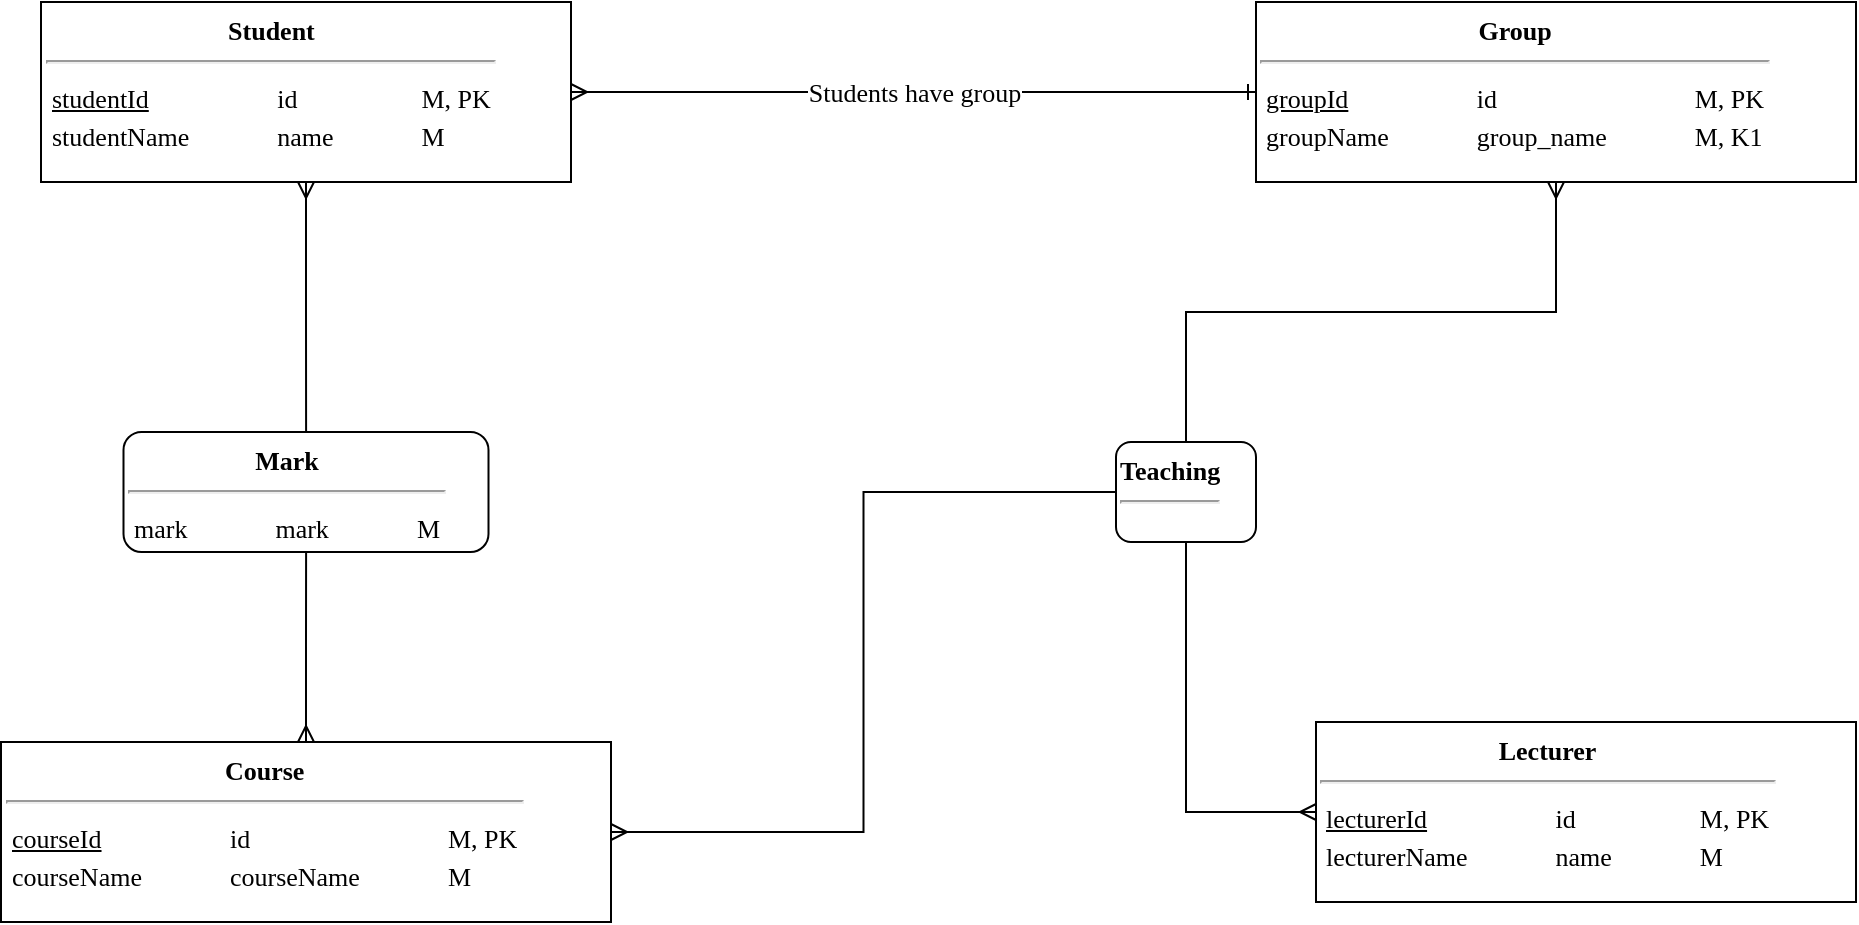 <mxfile version="13.7.6" type="github">
  <diagram id="-2KBxyQ0JONFqMdHkOVX" name="Page-1">
    <mxGraphModel dx="1038" dy="548" grid="1" gridSize="10" guides="1" tooltips="1" connect="1" arrows="1" fold="1" page="1" pageScale="1" pageWidth="1169" pageHeight="827" math="0" shadow="0">
      <root>
        <mxCell id="0" />
        <mxCell id="1" parent="0" />
        <mxCell id="etBZ5mgMGRcYt6O1adPR-24" value="Students have group" style="edgeStyle=orthogonalEdgeStyle;rounded=0;orthogonalLoop=1;jettySize=auto;html=1;fontFamily=Verdana;fontSize=13;endArrow=ERone;endFill=0;startArrow=ERmany;startFill=0;" parent="1" source="etBZ5mgMGRcYt6O1adPR-15" target="etBZ5mgMGRcYt6O1adPR-18" edge="1">
          <mxGeometry relative="1" as="geometry">
            <mxPoint x="490" y="145" as="targetPoint" />
          </mxGeometry>
        </mxCell>
        <mxCell id="etBZ5mgMGRcYt6O1adPR-15" value="&lt;div style=&quot;text-align: center ; font-size: 13px&quot;&gt;&lt;b style=&quot;font-size: 13px&quot;&gt;Student&lt;/b&gt;&lt;/div&gt;&lt;hr style=&quot;font-size: 13px&quot;&gt;&lt;table style=&quot;font-size: 13px&quot;&gt;&lt;tbody style=&quot;font-size: 13px&quot;&gt;&lt;tr style=&quot;font-size: 13px&quot;&gt;&lt;td style=&quot;font-size: 13px&quot;&gt;&lt;u&gt;studentId&lt;/u&gt;&lt;/td&gt;&lt;td style=&quot;font-size: 13px&quot;&gt;&lt;blockquote style=&quot;margin: 0px 0px 0px 40px ; border: none ; padding: 0px ; font-size: 13px&quot;&gt;id&lt;/blockquote&gt;&lt;/td&gt;&lt;td style=&quot;font-size: 13px&quot;&gt;&lt;blockquote style=&quot;margin: 0px 0px 0px 40px ; border: none ; padding: 0px ; font-size: 13px&quot;&gt;M, PK&lt;/blockquote&gt;&lt;/td&gt;&lt;/tr&gt;&lt;tr style=&quot;font-size: 13px&quot;&gt;&lt;td style=&quot;font-size: 13px&quot;&gt;studentName&lt;/td&gt;&lt;td style=&quot;font-size: 13px&quot;&gt;&lt;blockquote style=&quot;margin: 0px 0px 0px 40px ; border: none ; padding: 0px ; font-size: 13px&quot;&gt;name&lt;/blockquote&gt;&lt;/td&gt;&lt;td style=&quot;font-size: 13px&quot;&gt;&lt;blockquote style=&quot;margin: 0px 0px 0px 40px ; border: none ; padding: 0px ; font-size: 13px&quot;&gt;M&lt;/blockquote&gt;&lt;/td&gt;&lt;/tr&gt;&lt;/tbody&gt;&lt;/table&gt;" style="rounded=0;whiteSpace=wrap;html=1;labelBackgroundColor=none;fontFamily=Verdana;fontSize=13;align=left;verticalAlign=top;" parent="1" vertex="1">
          <mxGeometry x="142.5" y="120" width="265" height="90" as="geometry" />
        </mxCell>
        <mxCell id="etBZ5mgMGRcYt6O1adPR-18" value="&lt;div style=&quot;text-align: center ; font-size: 13px&quot;&gt;&lt;b style=&quot;font-size: 13px&quot;&gt;Group&lt;/b&gt;&lt;/div&gt;&lt;hr style=&quot;font-size: 13px&quot;&gt;&lt;table style=&quot;font-size: 13px&quot;&gt;&lt;tbody style=&quot;font-size: 13px&quot;&gt;&lt;tr style=&quot;font-size: 13px&quot;&gt;&lt;td style=&quot;font-size: 13px&quot;&gt;&lt;u&gt;groupId&lt;/u&gt;&lt;/td&gt;&lt;td style=&quot;font-size: 13px&quot;&gt;&lt;blockquote style=&quot;margin: 0px 0px 0px 40px ; border: none ; padding: 0px ; font-size: 13px&quot;&gt;id&lt;/blockquote&gt;&lt;/td&gt;&lt;td style=&quot;font-size: 13px&quot;&gt;&lt;blockquote style=&quot;margin: 0px 0px 0px 40px ; border: none ; padding: 0px ; font-size: 13px&quot;&gt;M, PK&lt;/blockquote&gt;&lt;/td&gt;&lt;/tr&gt;&lt;tr style=&quot;font-size: 13px&quot;&gt;&lt;td style=&quot;font-size: 13px&quot;&gt;groupName&lt;/td&gt;&lt;td style=&quot;font-size: 13px&quot;&gt;&lt;blockquote style=&quot;margin: 0px 0px 0px 40px ; border: none ; padding: 0px ; font-size: 13px&quot;&gt;group_name&lt;/blockquote&gt;&lt;/td&gt;&lt;td style=&quot;font-size: 13px&quot;&gt;&lt;blockquote style=&quot;margin: 0px 0px 0px 40px ; border: none ; padding: 0px ; font-size: 13px&quot;&gt;M, K1&lt;/blockquote&gt;&lt;/td&gt;&lt;/tr&gt;&lt;/tbody&gt;&lt;/table&gt;" style="rounded=0;whiteSpace=wrap;html=1;labelBackgroundColor=none;fontFamily=Verdana;fontSize=13;align=left;verticalAlign=top;" parent="1" vertex="1">
          <mxGeometry x="750" y="120" width="300" height="90" as="geometry" />
        </mxCell>
        <mxCell id="etBZ5mgMGRcYt6O1adPR-19" value="&lt;div style=&quot;text-align: center ; font-size: 13px&quot;&gt;&lt;b style=&quot;font-size: 13px&quot;&gt;Lecturer&lt;/b&gt;&lt;/div&gt;&lt;hr style=&quot;font-size: 13px&quot;&gt;&lt;table style=&quot;font-size: 13px&quot;&gt;&lt;tbody style=&quot;font-size: 13px&quot;&gt;&lt;tr style=&quot;font-size: 13px&quot;&gt;&lt;td style=&quot;font-size: 13px&quot;&gt;&lt;u&gt;lecturerId&lt;/u&gt;&lt;/td&gt;&lt;td style=&quot;font-size: 13px&quot;&gt;&lt;blockquote style=&quot;margin: 0px 0px 0px 40px ; border: none ; padding: 0px ; font-size: 13px&quot;&gt;id&lt;/blockquote&gt;&lt;/td&gt;&lt;td style=&quot;font-size: 13px&quot;&gt;&lt;blockquote style=&quot;margin: 0px 0px 0px 40px ; border: none ; padding: 0px ; font-size: 13px&quot;&gt;M, PK&lt;/blockquote&gt;&lt;/td&gt;&lt;/tr&gt;&lt;tr style=&quot;font-size: 13px&quot;&gt;&lt;td style=&quot;font-size: 13px&quot;&gt;lecturerName&lt;/td&gt;&lt;td style=&quot;font-size: 13px&quot;&gt;&lt;blockquote style=&quot;margin: 0px 0px 0px 40px ; border: none ; padding: 0px ; font-size: 13px&quot;&gt;name&lt;/blockquote&gt;&lt;/td&gt;&lt;td style=&quot;font-size: 13px&quot;&gt;&lt;blockquote style=&quot;margin: 0px 0px 0px 40px ; border: none ; padding: 0px ; font-size: 13px&quot;&gt;M&lt;/blockquote&gt;&lt;/td&gt;&lt;/tr&gt;&lt;/tbody&gt;&lt;/table&gt;" style="rounded=0;whiteSpace=wrap;html=1;labelBackgroundColor=none;fontFamily=Verdana;fontSize=13;align=left;verticalAlign=top;" parent="1" vertex="1">
          <mxGeometry x="780" y="480" width="270" height="90" as="geometry" />
        </mxCell>
        <mxCell id="etBZ5mgMGRcYt6O1adPR-20" value="&lt;div style=&quot;text-align: center ; font-size: 13px&quot;&gt;&lt;b style=&quot;font-size: 13px&quot;&gt;Course&lt;/b&gt;&lt;/div&gt;&lt;hr style=&quot;font-size: 13px&quot;&gt;&lt;table style=&quot;font-size: 13px&quot;&gt;&lt;tbody style=&quot;font-size: 13px&quot;&gt;&lt;tr style=&quot;font-size: 13px&quot;&gt;&lt;td style=&quot;font-size: 13px&quot;&gt;&lt;u&gt;courseId&lt;/u&gt;&lt;/td&gt;&lt;td style=&quot;font-size: 13px&quot;&gt;&lt;blockquote style=&quot;margin: 0px 0px 0px 40px ; border: none ; padding: 0px ; font-size: 13px&quot;&gt;id&lt;/blockquote&gt;&lt;/td&gt;&lt;td style=&quot;font-size: 13px&quot;&gt;&lt;blockquote style=&quot;margin: 0px 0px 0px 40px ; border: none ; padding: 0px ; font-size: 13px&quot;&gt;M, PK&lt;/blockquote&gt;&lt;/td&gt;&lt;/tr&gt;&lt;tr style=&quot;font-size: 13px&quot;&gt;&lt;td style=&quot;font-size: 13px&quot;&gt;courseName&lt;/td&gt;&lt;td style=&quot;font-size: 13px&quot;&gt;&lt;blockquote style=&quot;margin: 0px 0px 0px 40px ; border: none ; padding: 0px ; font-size: 13px&quot;&gt;courseName&lt;/blockquote&gt;&lt;/td&gt;&lt;td style=&quot;font-size: 13px&quot;&gt;&lt;blockquote style=&quot;margin: 0px 0px 0px 40px ; border: none ; padding: 0px ; font-size: 13px&quot;&gt;M&lt;/blockquote&gt;&lt;/td&gt;&lt;/tr&gt;&lt;/tbody&gt;&lt;/table&gt;" style="rounded=0;whiteSpace=wrap;html=1;labelBackgroundColor=none;fontFamily=Verdana;fontSize=13;align=left;verticalAlign=top;" parent="1" vertex="1">
          <mxGeometry x="122.5" y="490" width="305" height="90" as="geometry" />
        </mxCell>
        <mxCell id="etBZ5mgMGRcYt6O1adPR-21" value="&lt;div style=&quot;text-align: center ; font-size: 13px&quot;&gt;&lt;b style=&quot;font-size: 13px&quot;&gt;Mark&lt;/b&gt;&lt;/div&gt;&lt;hr style=&quot;font-size: 13px&quot;&gt;&lt;table style=&quot;font-size: 13px&quot;&gt;&lt;tbody style=&quot;font-size: 13px&quot;&gt;&lt;tr style=&quot;font-size: 13px&quot;&gt;&lt;td style=&quot;font-size: 13px&quot;&gt;mark&lt;/td&gt;&lt;td style=&quot;font-size: 13px&quot;&gt;&lt;blockquote style=&quot;margin: 0px 0px 0px 40px ; border: none ; padding: 0px ; font-size: 13px&quot;&gt;mark&lt;/blockquote&gt;&lt;/td&gt;&lt;td style=&quot;font-size: 13px&quot;&gt;&lt;blockquote style=&quot;margin: 0px 0px 0px 40px ; border: none ; padding: 0px ; font-size: 13px&quot;&gt;M&lt;/blockquote&gt;&lt;/td&gt;&lt;/tr&gt;&lt;/tbody&gt;&lt;/table&gt;" style="rounded=1;whiteSpace=wrap;html=1;labelBackgroundColor=none;fontFamily=Verdana;fontSize=13;align=left;verticalAlign=top;" parent="1" vertex="1">
          <mxGeometry x="183.75" y="335" width="182.5" height="60" as="geometry" />
        </mxCell>
        <mxCell id="etBZ5mgMGRcYt6O1adPR-27" value="" style="endArrow=none;html=1;fontFamily=Verdana;fontSize=13;edgeStyle=orthogonalEdgeStyle;rounded=0;endFill=0;startArrow=ERmany;startFill=0;" parent="1" source="etBZ5mgMGRcYt6O1adPR-15" target="etBZ5mgMGRcYt6O1adPR-21" edge="1">
          <mxGeometry width="50" height="50" relative="1" as="geometry">
            <mxPoint x="620" y="340" as="sourcePoint" />
            <mxPoint x="670" y="290" as="targetPoint" />
          </mxGeometry>
        </mxCell>
        <mxCell id="etBZ5mgMGRcYt6O1adPR-28" value="" style="endArrow=none;html=1;fontFamily=Verdana;fontSize=13;edgeStyle=orthogonalEdgeStyle;rounded=0;endFill=0;startArrow=ERmany;startFill=0;" parent="1" source="etBZ5mgMGRcYt6O1adPR-20" target="etBZ5mgMGRcYt6O1adPR-21" edge="1">
          <mxGeometry width="50" height="50" relative="1" as="geometry">
            <mxPoint x="285" y="230" as="sourcePoint" />
            <mxPoint x="285" y="350" as="targetPoint" />
          </mxGeometry>
        </mxCell>
        <mxCell id="etBZ5mgMGRcYt6O1adPR-31" value="" style="endArrow=none;html=1;fontFamily=Verdana;fontSize=13;edgeStyle=orthogonalEdgeStyle;rounded=0;endFill=0;startArrow=ERmany;startFill=0;entryX=0.5;entryY=1;entryDx=0;entryDy=0;" parent="1" source="etBZ5mgMGRcYt6O1adPR-19" target="aLqyjWt28iRQxQvw4Gry-2" edge="1">
          <mxGeometry width="50" height="50" relative="1" as="geometry">
            <mxPoint x="620" y="460" as="sourcePoint" />
            <mxPoint x="685" y="395" as="targetPoint" />
          </mxGeometry>
        </mxCell>
        <mxCell id="PjVFe46A4u6WG3SpOXqw-3" value="" style="endArrow=none;html=1;fontFamily=Verdana;fontSize=13;edgeStyle=orthogonalEdgeStyle;rounded=0;endFill=0;startArrow=ERmany;startFill=0;entryX=0;entryY=0.5;entryDx=0;entryDy=0;" parent="1" source="etBZ5mgMGRcYt6O1adPR-20" target="aLqyjWt28iRQxQvw4Gry-2" edge="1">
          <mxGeometry width="50" height="50" relative="1" as="geometry">
            <mxPoint x="450" y="565" as="sourcePoint" />
            <mxPoint x="650" y="365" as="targetPoint" />
          </mxGeometry>
        </mxCell>
        <mxCell id="aLqyjWt28iRQxQvw4Gry-2" value="&lt;div style=&quot;text-align: center ; font-size: 13px&quot;&gt;&lt;b style=&quot;font-size: 13px&quot;&gt;Teaching&lt;/b&gt;&lt;/div&gt;&lt;hr style=&quot;font-size: 13px&quot;&gt;&lt;table style=&quot;font-size: 13px&quot;&gt;&lt;tbody style=&quot;font-size: 13px&quot;&gt;&lt;/tbody&gt;&lt;/table&gt;" style="rounded=1;whiteSpace=wrap;html=1;labelBackgroundColor=none;fontFamily=Verdana;fontSize=13;align=left;verticalAlign=top;" vertex="1" parent="1">
          <mxGeometry x="680" y="340" width="70" height="50" as="geometry" />
        </mxCell>
        <mxCell id="aLqyjWt28iRQxQvw4Gry-3" value="" style="endArrow=none;html=1;fontFamily=Verdana;fontSize=13;edgeStyle=orthogonalEdgeStyle;rounded=0;endFill=0;startArrow=ERmany;startFill=0;" edge="1" parent="1" source="etBZ5mgMGRcYt6O1adPR-18" target="aLqyjWt28iRQxQvw4Gry-2">
          <mxGeometry width="50" height="50" relative="1" as="geometry">
            <mxPoint x="850" y="535" as="sourcePoint" />
            <mxPoint x="795" y="370" as="targetPoint" />
          </mxGeometry>
        </mxCell>
      </root>
    </mxGraphModel>
  </diagram>
</mxfile>
